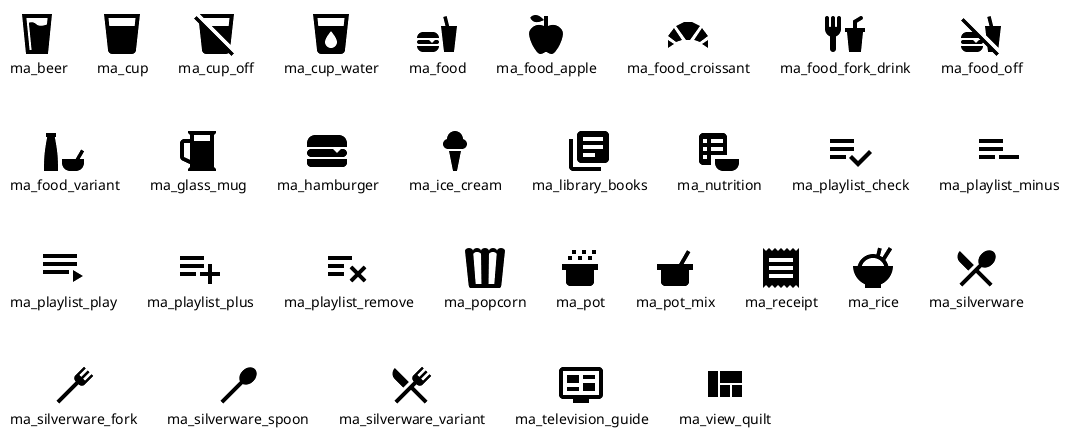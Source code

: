 @startuml

!include <material/hamburger>
!include <material/ice_cream> 
!include <material/beer> 
!include <material/cup>
!include <material/cup_off>
!include <material/cup_water>
'!include <material/forest>
!include <material/food>
!include <material/food_apple>
!include <material/food_croissant>
!include <material/food_fork_drink>
!include <material/food_off>
!include <material/food_variant>
!include <material/glass_mug>
!include <material/library_books>
!include <material/nutrition> 
!include <material/playlist_check>
!include <material/playlist_minus>
!include <material/playlist_play>
!include <material/playlist_plus>
!include <material/playlist_remove>
!include <material/popcorn> 
!include <material/pot>
!include <material/pot_mix> 
!include <material/receipt>
!include <material/rice>
!include <material/silverware>
!include <material/silverware_fork>
!include <material/silverware_spoon>
!include <material/silverware_variant>
!include <material/television_guide>
!include <material/view_quilt>
listsprites
@enduml